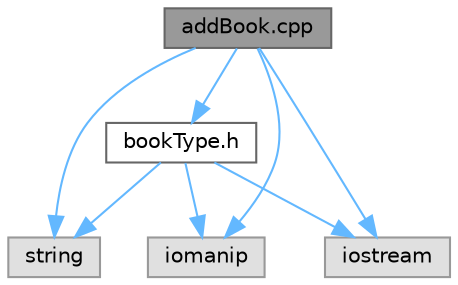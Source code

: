 digraph "addBook.cpp"
{
 // LATEX_PDF_SIZE
  bgcolor="transparent";
  edge [fontname=Helvetica,fontsize=10,labelfontname=Helvetica,labelfontsize=10];
  node [fontname=Helvetica,fontsize=10,shape=box,height=0.2,width=0.4];
  Node1 [label="addBook.cpp",height=0.2,width=0.4,color="gray40", fillcolor="grey60", style="filled", fontcolor="black",tooltip="Implementation of the book addition module for Serendipity Booksellers."];
  Node1 -> Node2 [color="steelblue1",style="solid"];
  Node2 [label="bookType.h",height=0.2,width=0.4,color="grey40", fillcolor="white", style="filled",URL="$bookType_8h.html",tooltip="Book inventory item class."];
  Node2 -> Node3 [color="steelblue1",style="solid"];
  Node3 [label="string",height=0.2,width=0.4,color="grey60", fillcolor="#E0E0E0", style="filled",tooltip=" "];
  Node2 -> Node4 [color="steelblue1",style="solid"];
  Node4 [label="iomanip",height=0.2,width=0.4,color="grey60", fillcolor="#E0E0E0", style="filled",tooltip=" "];
  Node2 -> Node5 [color="steelblue1",style="solid"];
  Node5 [label="iostream",height=0.2,width=0.4,color="grey60", fillcolor="#E0E0E0", style="filled",tooltip=" "];
  Node1 -> Node3 [color="steelblue1",style="solid"];
  Node1 -> Node5 [color="steelblue1",style="solid"];
  Node1 -> Node4 [color="steelblue1",style="solid"];
}

